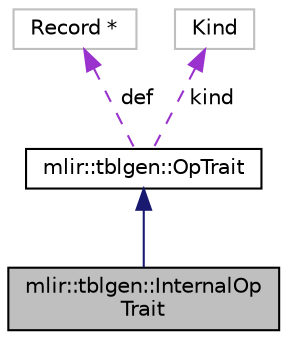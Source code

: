 digraph "mlir::tblgen::InternalOpTrait"
{
  bgcolor="transparent";
  edge [fontname="Helvetica",fontsize="10",labelfontname="Helvetica",labelfontsize="10"];
  node [fontname="Helvetica",fontsize="10",shape=record];
  Node2 [label="mlir::tblgen::InternalOp\lTrait",height=0.2,width=0.4,color="black", fillcolor="grey75", style="filled", fontcolor="black"];
  Node3 -> Node2 [dir="back",color="midnightblue",fontsize="10",style="solid",fontname="Helvetica"];
  Node3 [label="mlir::tblgen::OpTrait",height=0.2,width=0.4,color="black",URL="$classmlir_1_1tblgen_1_1OpTrait.html"];
  Node4 -> Node3 [dir="back",color="darkorchid3",fontsize="10",style="dashed",label=" def" ,fontname="Helvetica"];
  Node4 [label="Record *",height=0.2,width=0.4,color="grey75"];
  Node5 -> Node3 [dir="back",color="darkorchid3",fontsize="10",style="dashed",label=" kind" ,fontname="Helvetica"];
  Node5 [label="Kind",height=0.2,width=0.4,color="grey75"];
}
